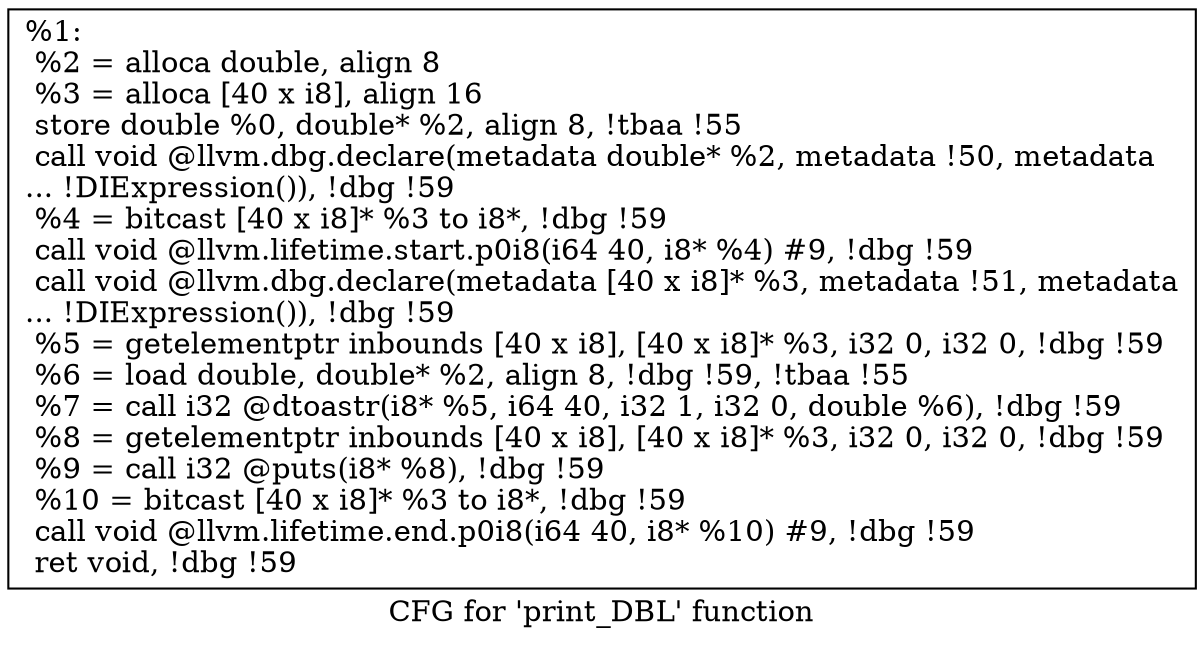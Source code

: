 digraph "CFG for 'print_DBL' function" {
	label="CFG for 'print_DBL' function";

	Node0x1960e90 [shape=record,label="{%1:\l  %2 = alloca double, align 8\l  %3 = alloca [40 x i8], align 16\l  store double %0, double* %2, align 8, !tbaa !55\l  call void @llvm.dbg.declare(metadata double* %2, metadata !50, metadata\l... !DIExpression()), !dbg !59\l  %4 = bitcast [40 x i8]* %3 to i8*, !dbg !59\l  call void @llvm.lifetime.start.p0i8(i64 40, i8* %4) #9, !dbg !59\l  call void @llvm.dbg.declare(metadata [40 x i8]* %3, metadata !51, metadata\l... !DIExpression()), !dbg !59\l  %5 = getelementptr inbounds [40 x i8], [40 x i8]* %3, i32 0, i32 0, !dbg !59\l  %6 = load double, double* %2, align 8, !dbg !59, !tbaa !55\l  %7 = call i32 @dtoastr(i8* %5, i64 40, i32 1, i32 0, double %6), !dbg !59\l  %8 = getelementptr inbounds [40 x i8], [40 x i8]* %3, i32 0, i32 0, !dbg !59\l  %9 = call i32 @puts(i8* %8), !dbg !59\l  %10 = bitcast [40 x i8]* %3 to i8*, !dbg !59\l  call void @llvm.lifetime.end.p0i8(i64 40, i8* %10) #9, !dbg !59\l  ret void, !dbg !59\l}"];
}
